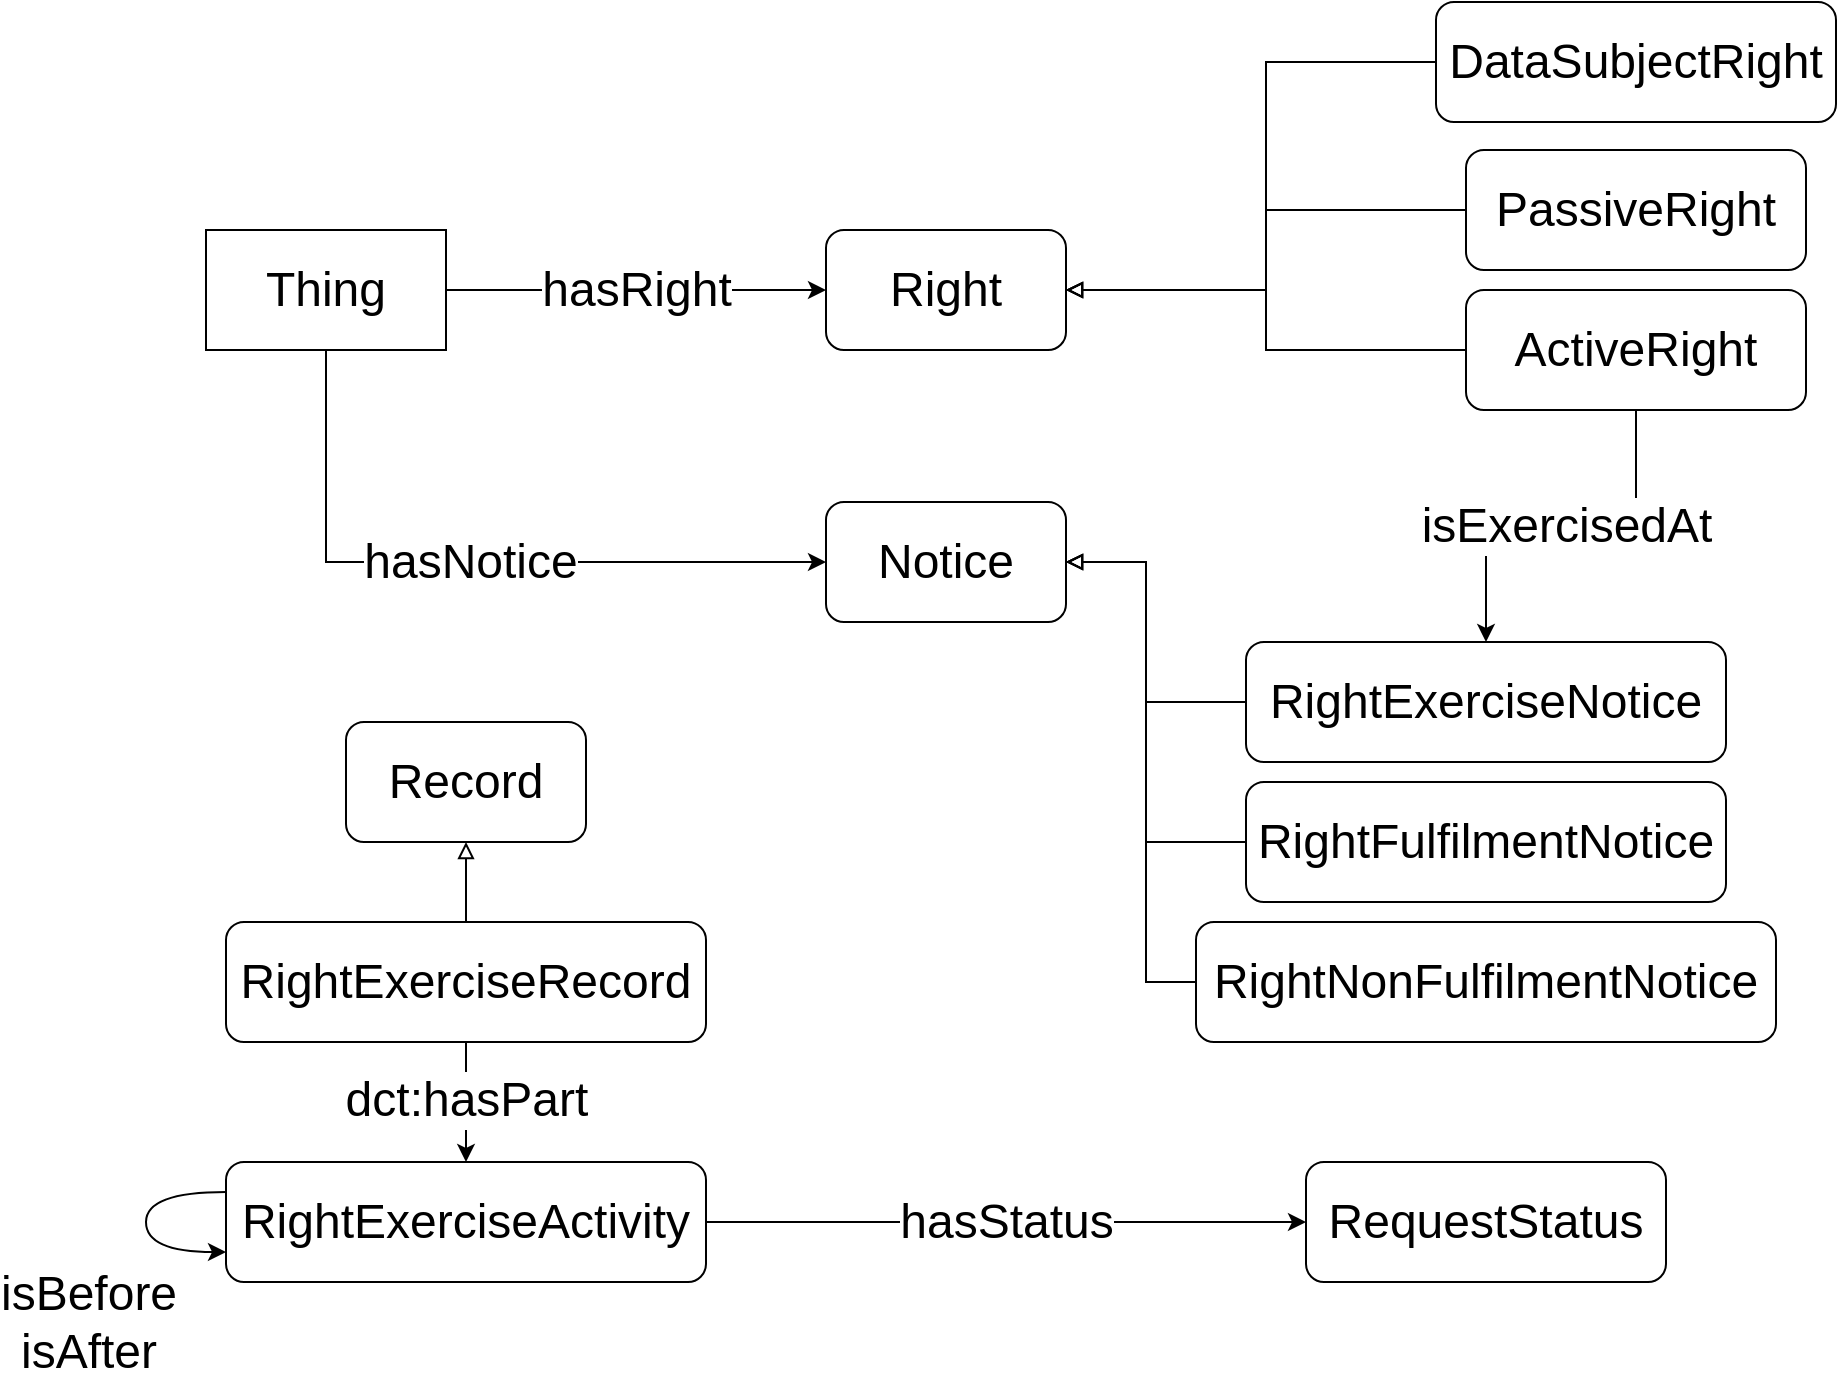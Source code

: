 <mxfile version="20.3.0" type="device"><diagram id="Uf1VmN-0G7VH2Up8mvAs" name="Page-1"><mxGraphModel dx="2031" dy="1231" grid="1" gridSize="10" guides="1" tooltips="1" connect="1" arrows="1" fold="1" page="1" pageScale="1" pageWidth="1169" pageHeight="827" math="0" shadow="0"><root><mxCell id="0"/><mxCell id="1" parent="0"/><mxCell id="2g49ahQraWToIagIb9CE-3" value="hasRight" style="edgeStyle=orthogonalEdgeStyle;rounded=0;orthogonalLoop=1;jettySize=auto;html=1;exitX=1;exitY=0.5;exitDx=0;exitDy=0;entryX=0;entryY=0.5;entryDx=0;entryDy=0;fontSize=24;" edge="1" parent="1" source="2g49ahQraWToIagIb9CE-1" target="2g49ahQraWToIagIb9CE-2"><mxGeometry relative="1" as="geometry"/></mxCell><mxCell id="2g49ahQraWToIagIb9CE-21" value="hasNotice" style="edgeStyle=orthogonalEdgeStyle;rounded=0;orthogonalLoop=1;jettySize=auto;html=1;exitX=0.5;exitY=1;exitDx=0;exitDy=0;entryX=0;entryY=0.5;entryDx=0;entryDy=0;fontSize=24;" edge="1" parent="1" source="2g49ahQraWToIagIb9CE-1" target="2g49ahQraWToIagIb9CE-9"><mxGeometry relative="1" as="geometry"/></mxCell><mxCell id="2g49ahQraWToIagIb9CE-1" value="Thing" style="rounded=0;whiteSpace=wrap;html=1;fontSize=24;" vertex="1" parent="1"><mxGeometry x="130" y="154" width="120" height="60" as="geometry"/></mxCell><mxCell id="2g49ahQraWToIagIb9CE-2" value="Right" style="rounded=1;whiteSpace=wrap;html=1;fontSize=24;" vertex="1" parent="1"><mxGeometry x="440" y="154" width="120" height="60" as="geometry"/></mxCell><mxCell id="2g49ahQraWToIagIb9CE-12" style="edgeStyle=orthogonalEdgeStyle;rounded=0;orthogonalLoop=1;jettySize=auto;html=1;exitX=0;exitY=0.5;exitDx=0;exitDy=0;entryX=1;entryY=0.5;entryDx=0;entryDy=0;fontSize=24;endArrow=block;endFill=0;" edge="1" parent="1" source="2g49ahQraWToIagIb9CE-4" target="2g49ahQraWToIagIb9CE-2"><mxGeometry relative="1" as="geometry"/></mxCell><mxCell id="2g49ahQraWToIagIb9CE-4" value="PassiveRight" style="rounded=1;whiteSpace=wrap;html=1;fontSize=24;" vertex="1" parent="1"><mxGeometry x="760" y="114" width="170" height="60" as="geometry"/></mxCell><mxCell id="2g49ahQraWToIagIb9CE-8" value="isExercisedAt" style="edgeStyle=orthogonalEdgeStyle;rounded=0;orthogonalLoop=1;jettySize=auto;html=1;exitX=0.5;exitY=1;exitDx=0;exitDy=0;entryX=0.5;entryY=0;entryDx=0;entryDy=0;fontSize=24;" edge="1" parent="1" source="2g49ahQraWToIagIb9CE-5" target="2g49ahQraWToIagIb9CE-6"><mxGeometry x="-0.026" relative="1" as="geometry"><mxPoint as="offset"/></mxGeometry></mxCell><mxCell id="2g49ahQraWToIagIb9CE-13" style="edgeStyle=orthogonalEdgeStyle;rounded=0;orthogonalLoop=1;jettySize=auto;html=1;exitX=0;exitY=0.5;exitDx=0;exitDy=0;entryX=1;entryY=0.5;entryDx=0;entryDy=0;fontSize=24;endArrow=block;endFill=0;" edge="1" parent="1" source="2g49ahQraWToIagIb9CE-5" target="2g49ahQraWToIagIb9CE-2"><mxGeometry relative="1" as="geometry"/></mxCell><mxCell id="2g49ahQraWToIagIb9CE-5" value="ActiveRight" style="rounded=1;whiteSpace=wrap;html=1;fontSize=24;" vertex="1" parent="1"><mxGeometry x="760" y="184" width="170" height="60" as="geometry"/></mxCell><mxCell id="2g49ahQraWToIagIb9CE-25" style="edgeStyle=orthogonalEdgeStyle;rounded=0;orthogonalLoop=1;jettySize=auto;html=1;exitX=0;exitY=0.5;exitDx=0;exitDy=0;entryX=1;entryY=0.5;entryDx=0;entryDy=0;fontSize=24;endArrow=block;endFill=0;" edge="1" parent="1" source="2g49ahQraWToIagIb9CE-6" target="2g49ahQraWToIagIb9CE-9"><mxGeometry relative="1" as="geometry"><Array as="points"><mxPoint x="600" y="390"/><mxPoint x="600" y="320"/></Array></mxGeometry></mxCell><mxCell id="2g49ahQraWToIagIb9CE-6" value="RightExerciseNotice" style="rounded=1;whiteSpace=wrap;html=1;fontSize=24;" vertex="1" parent="1"><mxGeometry x="650" y="360" width="240" height="60" as="geometry"/></mxCell><mxCell id="2g49ahQraWToIagIb9CE-9" value="Notice" style="rounded=1;whiteSpace=wrap;html=1;fontSize=24;" vertex="1" parent="1"><mxGeometry x="440" y="290" width="120" height="60" as="geometry"/></mxCell><mxCell id="2g49ahQraWToIagIb9CE-15" style="edgeStyle=orthogonalEdgeStyle;rounded=0;orthogonalLoop=1;jettySize=auto;html=1;exitX=0;exitY=0.5;exitDx=0;exitDy=0;entryX=1;entryY=0.5;entryDx=0;entryDy=0;fontSize=24;endArrow=block;endFill=0;" edge="1" parent="1" source="2g49ahQraWToIagIb9CE-14" target="2g49ahQraWToIagIb9CE-2"><mxGeometry relative="1" as="geometry"><Array as="points"><mxPoint x="660" y="70"/><mxPoint x="660" y="184"/></Array></mxGeometry></mxCell><mxCell id="2g49ahQraWToIagIb9CE-14" value="DataSubjectRight" style="rounded=1;whiteSpace=wrap;html=1;fontSize=24;" vertex="1" parent="1"><mxGeometry x="745" y="40" width="200" height="60" as="geometry"/></mxCell><mxCell id="2g49ahQraWToIagIb9CE-27" style="edgeStyle=orthogonalEdgeStyle;rounded=0;orthogonalLoop=1;jettySize=auto;html=1;exitX=0;exitY=0.5;exitDx=0;exitDy=0;entryX=1;entryY=0.5;entryDx=0;entryDy=0;fontSize=24;endArrow=block;endFill=0;" edge="1" parent="1" source="2g49ahQraWToIagIb9CE-16" target="2g49ahQraWToIagIb9CE-9"><mxGeometry relative="1" as="geometry"><Array as="points"><mxPoint x="600" y="460"/><mxPoint x="600" y="320"/></Array></mxGeometry></mxCell><mxCell id="2g49ahQraWToIagIb9CE-16" value="RightFulfilmentNotice" style="rounded=1;whiteSpace=wrap;html=1;fontSize=24;" vertex="1" parent="1"><mxGeometry x="650" y="430" width="240" height="60" as="geometry"/></mxCell><mxCell id="2g49ahQraWToIagIb9CE-22" style="edgeStyle=orthogonalEdgeStyle;rounded=0;orthogonalLoop=1;jettySize=auto;html=1;exitX=0;exitY=0.5;exitDx=0;exitDy=0;entryX=1;entryY=0.5;entryDx=0;entryDy=0;fontSize=24;endArrow=block;endFill=0;" edge="1" parent="1" source="2g49ahQraWToIagIb9CE-17" target="2g49ahQraWToIagIb9CE-9"><mxGeometry relative="1" as="geometry"><Array as="points"><mxPoint x="600" y="530"/><mxPoint x="600" y="320"/></Array></mxGeometry></mxCell><mxCell id="2g49ahQraWToIagIb9CE-17" value="RightNonFulfilmentNotice" style="rounded=1;whiteSpace=wrap;html=1;fontSize=24;" vertex="1" parent="1"><mxGeometry x="625" y="500" width="290" height="60" as="geometry"/></mxCell><mxCell id="2g49ahQraWToIagIb9CE-28" value="Record" style="rounded=1;whiteSpace=wrap;html=1;fontSize=24;" vertex="1" parent="1"><mxGeometry x="200" y="400" width="120" height="60" as="geometry"/></mxCell><mxCell id="2g49ahQraWToIagIb9CE-30" style="edgeStyle=orthogonalEdgeStyle;rounded=0;orthogonalLoop=1;jettySize=auto;html=1;exitX=0.5;exitY=0;exitDx=0;exitDy=0;entryX=0.5;entryY=1;entryDx=0;entryDy=0;fontSize=24;endArrow=block;endFill=0;" edge="1" parent="1" source="2g49ahQraWToIagIb9CE-29" target="2g49ahQraWToIagIb9CE-28"><mxGeometry relative="1" as="geometry"/></mxCell><mxCell id="2g49ahQraWToIagIb9CE-32" value="dct:hasPart" style="edgeStyle=orthogonalEdgeStyle;rounded=0;orthogonalLoop=1;jettySize=auto;html=1;exitX=0.5;exitY=1;exitDx=0;exitDy=0;entryX=0.5;entryY=0;entryDx=0;entryDy=0;fontSize=24;" edge="1" parent="1" source="2g49ahQraWToIagIb9CE-29" target="2g49ahQraWToIagIb9CE-31"><mxGeometry relative="1" as="geometry"><mxPoint y="-1" as="offset"/></mxGeometry></mxCell><mxCell id="2g49ahQraWToIagIb9CE-29" value="RightExerciseRecord" style="rounded=1;whiteSpace=wrap;html=1;fontSize=24;" vertex="1" parent="1"><mxGeometry x="140" y="500" width="240" height="60" as="geometry"/></mxCell><mxCell id="2g49ahQraWToIagIb9CE-35" value="hasStatus" style="rounded=0;orthogonalLoop=1;jettySize=auto;html=1;exitX=1;exitY=0.5;exitDx=0;exitDy=0;entryX=0;entryY=0.5;entryDx=0;entryDy=0;fontSize=24;" edge="1" parent="1" source="2g49ahQraWToIagIb9CE-31" target="2g49ahQraWToIagIb9CE-34"><mxGeometry relative="1" as="geometry"/></mxCell><mxCell id="2g49ahQraWToIagIb9CE-31" value="RightExerciseActivity" style="rounded=1;whiteSpace=wrap;html=1;fontSize=24;" vertex="1" parent="1"><mxGeometry x="140" y="620" width="240" height="60" as="geometry"/></mxCell><mxCell id="2g49ahQraWToIagIb9CE-33" value="isBefore&lt;br&gt;isAfter" style="rounded=0;orthogonalLoop=1;jettySize=auto;html=1;exitX=0;exitY=0.25;exitDx=0;exitDy=0;entryX=0;entryY=0.75;entryDx=0;entryDy=0;fontSize=24;edgeStyle=orthogonalEdgeStyle;curved=1;" edge="1" parent="1" source="2g49ahQraWToIagIb9CE-31" target="2g49ahQraWToIagIb9CE-31"><mxGeometry x="0.273" y="-46" relative="1" as="geometry"><Array as="points"><mxPoint x="100" y="635"/><mxPoint x="100" y="665"/></Array><mxPoint x="-29" y="-11" as="offset"/></mxGeometry></mxCell><mxCell id="2g49ahQraWToIagIb9CE-34" value="RequestStatus" style="rounded=1;whiteSpace=wrap;html=1;fontSize=24;" vertex="1" parent="1"><mxGeometry x="680" y="620" width="180" height="60" as="geometry"/></mxCell></root></mxGraphModel></diagram></mxfile>